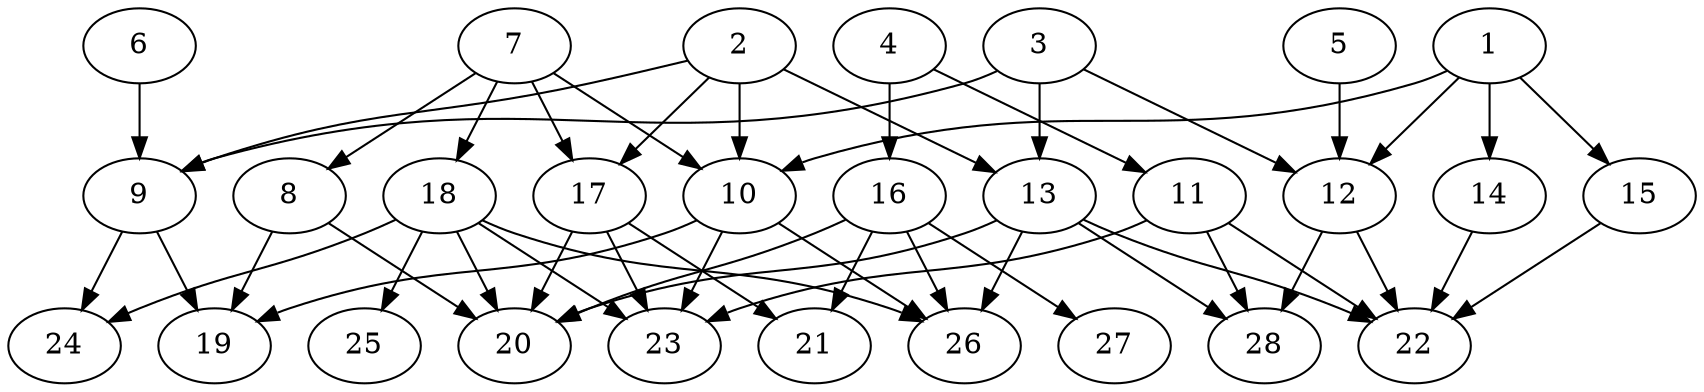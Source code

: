 // DAG (tier=2-normal, mode=compute, n=28, ccr=0.395, fat=0.691, density=0.433, regular=0.479, jump=0.120, mindata=524288, maxdata=8388608)
// DAG automatically generated by daggen at Sun Aug 24 16:33:33 2025
// /home/ermia/Project/Environments/daggen/bin/daggen --dot --ccr 0.395 --fat 0.691 --regular 0.479 --density 0.433 --jump 0.120 --mindata 524288 --maxdata 8388608 -n 28 
digraph G {
  1 [size="28136248056142968", alpha="0.16", expect_size="14068124028071484"]
  1 -> 10 [size ="26698053582848"]
  1 -> 12 [size ="26698053582848"]
  1 -> 14 [size ="26698053582848"]
  1 -> 15 [size ="26698053582848"]
  2 [size="1201980268768472832", alpha="0.12", expect_size="600990134384236416"]
  2 -> 9 [size ="498006700851200"]
  2 -> 10 [size ="498006700851200"]
  2 -> 13 [size ="498006700851200"]
  2 -> 17 [size ="498006700851200"]
  3 [size="52106767778185088", alpha="0.00", expect_size="26053383889092544"]
  3 -> 9 [size ="48600650350592"]
  3 -> 12 [size ="48600650350592"]
  3 -> 13 [size ="48600650350592"]
  4 [size="4407952927449712", alpha="0.16", expect_size="2203976463724856"]
  4 -> 11 [size ="439953666342912"]
  4 -> 16 [size ="439953666342912"]
  5 [size="446852124107293589504", alpha="0.13", expect_size="223426062053646794752"]
  5 -> 12 [size ="467590707150848"]
  6 [size="1223454429996656", alpha="0.13", expect_size="611727214998328"]
  6 -> 9 [size ="43913893117952"]
  7 [size="13430930278637256", alpha="0.09", expect_size="6715465139318628"]
  7 -> 8 [size ="398456061427712"]
  7 -> 10 [size ="398456061427712"]
  7 -> 17 [size ="398456061427712"]
  7 -> 18 [size ="398456061427712"]
  8 [size="17257028085344128", alpha="0.19", expect_size="8628514042672064"]
  8 -> 19 [size ="354527748292608"]
  8 -> 20 [size ="354527748292608"]
  9 [size="276926753831360", alpha="0.19", expect_size="138463376915680"]
  9 -> 19 [size ="5195643748352"]
  9 -> 24 [size ="5195643748352"]
  10 [size="8974496651765494", alpha="0.17", expect_size="4487248325882747"]
  10 -> 19 [size ="224218264371200"]
  10 -> 23 [size ="224218264371200"]
  10 -> 26 [size ="224218264371200"]
  11 [size="13495699175974970", alpha="0.15", expect_size="6747849587987485"]
  11 -> 22 [size ="443240297791488"]
  11 -> 23 [size ="443240297791488"]
  11 -> 28 [size ="443240297791488"]
  12 [size="1645136680098490", alpha="0.07", expect_size="822568340049245"]
  12 -> 22 [size ="125440635174912"]
  12 -> 28 [size ="125440635174912"]
  13 [size="953112337292735", alpha="0.11", expect_size="476556168646367"]
  13 -> 20 [size ="67421129932800"]
  13 -> 22 [size ="67421129932800"]
  13 -> 26 [size ="67421129932800"]
  13 -> 28 [size ="67421129932800"]
  14 [size="72764911299374088192", alpha="0.06", expect_size="36382455649687044096"]
  14 -> 22 [size ="139434846584832"]
  15 [size="36554173010415714304", alpha="0.03", expect_size="18277086505207857152"]
  15 -> 22 [size ="88114617909248"]
  16 [size="456254156630359277568", alpha="0.19", expect_size="228127078315179638784"]
  16 -> 20 [size ="474126842068992"]
  16 -> 21 [size ="474126842068992"]
  16 -> 26 [size ="474126842068992"]
  16 -> 27 [size ="474126842068992"]
  17 [size="24920784396898844", alpha="0.10", expect_size="12460392198449422"]
  17 -> 20 [size ="454284067995648"]
  17 -> 21 [size ="454284067995648"]
  17 -> 23 [size ="454284067995648"]
  18 [size="3926597205495000", alpha="0.06", expect_size="1963298602747500"]
  18 -> 20 [size ="111757230080000"]
  18 -> 23 [size ="111757230080000"]
  18 -> 24 [size ="111757230080000"]
  18 -> 25 [size ="111757230080000"]
  18 -> 26 [size ="111757230080000"]
  19 [size="8911009497888426", alpha="0.06", expect_size="4455504748944213"]
  20 [size="2912816566261039", alpha="0.12", expect_size="1456408283130519"]
  21 [size="250493063063912054784", alpha="0.04", expect_size="125246531531956027392"]
  22 [size="122042831003992457216", alpha="0.18", expect_size="61021415501996228608"]
  23 [size="154303177848440096", alpha="0.08", expect_size="77151588924220048"]
  24 [size="27481490109447012352", alpha="0.04", expect_size="13740745054723506176"]
  25 [size="13022084783310196", alpha="0.08", expect_size="6511042391655098"]
  26 [size="291892341881907970048", alpha="0.13", expect_size="145946170940953985024"]
  27 [size="18655167901597696000", alpha="0.11", expect_size="9327583950798848000"]
  28 [size="156757425645674912", alpha="0.01", expect_size="78378712822837456"]
}